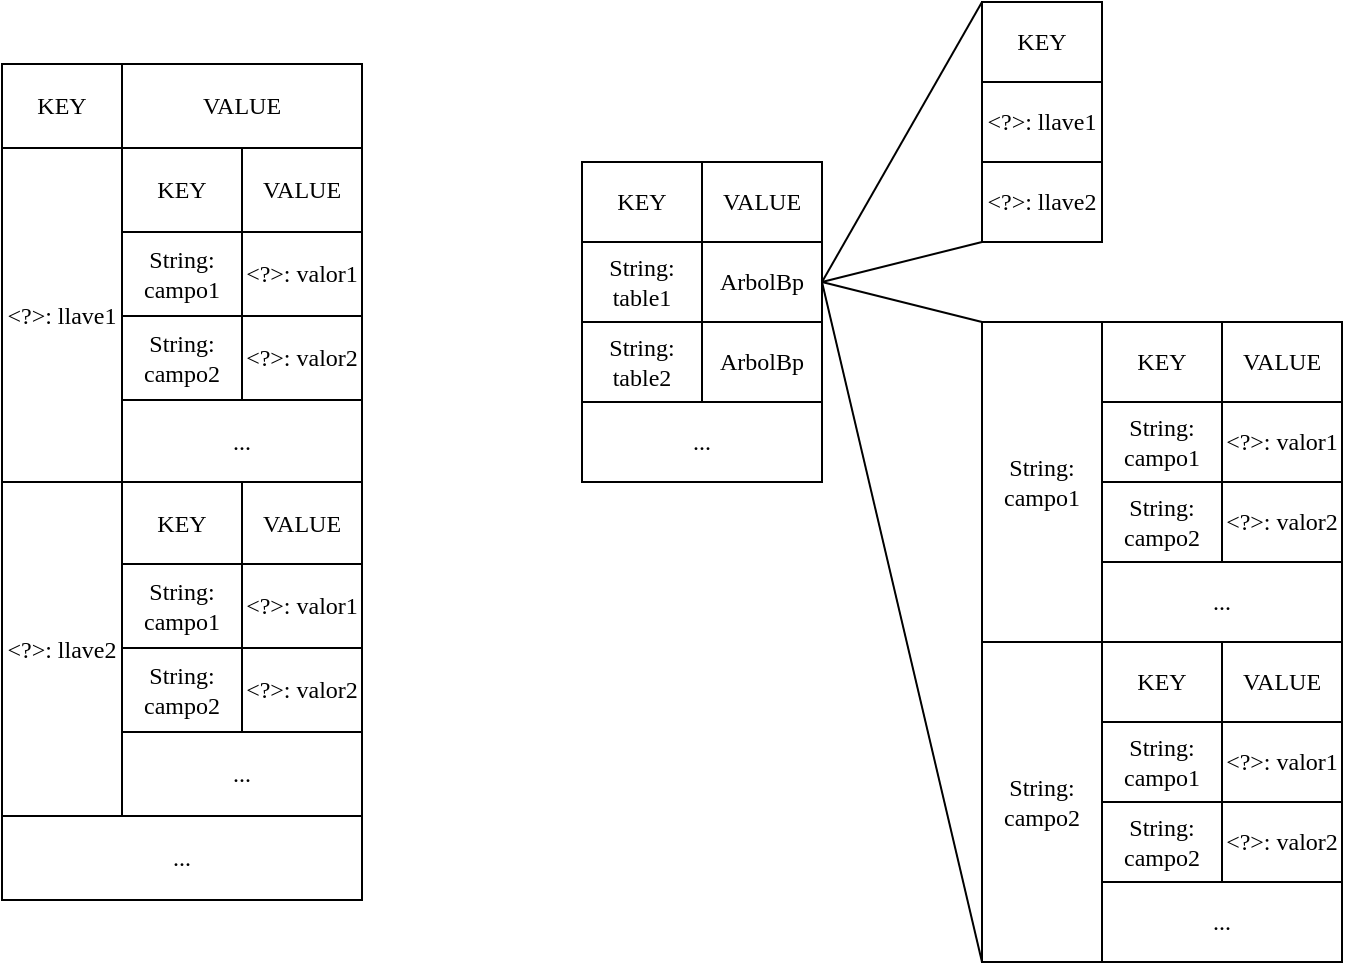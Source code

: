 <mxfile version="27.0.9">
  <diagram name="Page-1" id="UaJcK28udWeBOdXrKgVa">
    <mxGraphModel dx="786" dy="526" grid="1" gridSize="10" guides="1" tooltips="1" connect="1" arrows="1" fold="1" page="1" pageScale="1" pageWidth="1169" pageHeight="827" math="0" shadow="0">
      <root>
        <mxCell id="0" />
        <mxCell id="1" parent="0" />
        <mxCell id="zNYn_2MFzlAma4jKyTyU-6" value="" style="shape=table;startSize=0;container=1;collapsible=0;childLayout=tableLayout;fontSize=12;fontFamily=DM Mono;" parent="1" vertex="1">
          <mxGeometry x="410" y="120" width="120" height="160" as="geometry" />
        </mxCell>
        <mxCell id="zNYn_2MFzlAma4jKyTyU-7" value="" style="shape=tableRow;horizontal=0;startSize=0;swimlaneHead=0;swimlaneBody=0;strokeColor=inherit;top=0;left=0;bottom=0;right=0;collapsible=0;dropTarget=0;fillColor=none;points=[[0,0.5],[1,0.5]];portConstraint=eastwest;fontSize=12;fontFamily=DM Mono;" parent="zNYn_2MFzlAma4jKyTyU-6" vertex="1">
          <mxGeometry width="120" height="40" as="geometry" />
        </mxCell>
        <mxCell id="zNYn_2MFzlAma4jKyTyU-8" value="KEY" style="shape=partialRectangle;html=1;whiteSpace=wrap;connectable=0;strokeColor=inherit;overflow=hidden;fillColor=none;top=0;left=0;bottom=0;right=0;pointerEvents=1;fontSize=12;fontFamily=DM Mono;" parent="zNYn_2MFzlAma4jKyTyU-7" vertex="1">
          <mxGeometry width="60" height="40" as="geometry">
            <mxRectangle width="60" height="40" as="alternateBounds" />
          </mxGeometry>
        </mxCell>
        <mxCell id="zNYn_2MFzlAma4jKyTyU-9" value="VALUE" style="shape=partialRectangle;html=1;whiteSpace=wrap;connectable=0;strokeColor=inherit;overflow=hidden;fillColor=none;top=0;left=0;bottom=0;right=0;pointerEvents=1;fontSize=12;fontFamily=DM Mono;" parent="zNYn_2MFzlAma4jKyTyU-7" vertex="1">
          <mxGeometry x="60" width="60" height="40" as="geometry">
            <mxRectangle width="60" height="40" as="alternateBounds" />
          </mxGeometry>
        </mxCell>
        <mxCell id="zNYn_2MFzlAma4jKyTyU-11" value="" style="shape=tableRow;horizontal=0;startSize=0;swimlaneHead=0;swimlaneBody=0;strokeColor=inherit;top=0;left=0;bottom=0;right=0;collapsible=0;dropTarget=0;fillColor=none;points=[[0,0.5],[1,0.5]];portConstraint=eastwest;fontSize=12;fontFamily=DM Mono;" parent="zNYn_2MFzlAma4jKyTyU-6" vertex="1">
          <mxGeometry y="40" width="120" height="40" as="geometry" />
        </mxCell>
        <mxCell id="zNYn_2MFzlAma4jKyTyU-12" value="String: table1" style="shape=partialRectangle;html=1;whiteSpace=wrap;connectable=0;strokeColor=inherit;overflow=hidden;fillColor=none;top=0;left=0;bottom=0;right=0;pointerEvents=1;fontSize=12;fontFamily=DM Mono;" parent="zNYn_2MFzlAma4jKyTyU-11" vertex="1">
          <mxGeometry width="60" height="40" as="geometry">
            <mxRectangle width="60" height="40" as="alternateBounds" />
          </mxGeometry>
        </mxCell>
        <mxCell id="zNYn_2MFzlAma4jKyTyU-13" value="ArbolBp" style="shape=partialRectangle;html=1;whiteSpace=wrap;connectable=0;strokeColor=inherit;overflow=hidden;fillColor=none;top=0;left=0;bottom=0;right=0;pointerEvents=1;fontSize=12;fontFamily=DM Mono;" parent="zNYn_2MFzlAma4jKyTyU-11" vertex="1">
          <mxGeometry x="60" width="60" height="40" as="geometry">
            <mxRectangle width="60" height="40" as="alternateBounds" />
          </mxGeometry>
        </mxCell>
        <mxCell id="zNYn_2MFzlAma4jKyTyU-15" value="" style="shape=tableRow;horizontal=0;startSize=0;swimlaneHead=0;swimlaneBody=0;strokeColor=inherit;top=0;left=0;bottom=0;right=0;collapsible=0;dropTarget=0;fillColor=none;points=[[0,0.5],[1,0.5]];portConstraint=eastwest;fontSize=12;fontFamily=DM Mono;" parent="zNYn_2MFzlAma4jKyTyU-6" vertex="1">
          <mxGeometry y="80" width="120" height="40" as="geometry" />
        </mxCell>
        <mxCell id="zNYn_2MFzlAma4jKyTyU-16" value="String: table2" style="shape=partialRectangle;html=1;whiteSpace=wrap;connectable=0;strokeColor=inherit;overflow=hidden;fillColor=none;top=0;left=0;bottom=0;right=0;pointerEvents=1;fontSize=12;fontFamily=DM Mono;" parent="zNYn_2MFzlAma4jKyTyU-15" vertex="1">
          <mxGeometry width="60" height="40" as="geometry">
            <mxRectangle width="60" height="40" as="alternateBounds" />
          </mxGeometry>
        </mxCell>
        <mxCell id="zNYn_2MFzlAma4jKyTyU-17" value="ArbolBp" style="shape=partialRectangle;html=1;whiteSpace=wrap;connectable=0;strokeColor=inherit;overflow=hidden;fillColor=none;top=0;left=0;bottom=0;right=0;pointerEvents=1;fontSize=12;fontFamily=DM Mono;" parent="zNYn_2MFzlAma4jKyTyU-15" vertex="1">
          <mxGeometry x="60" width="60" height="40" as="geometry">
            <mxRectangle width="60" height="40" as="alternateBounds" />
          </mxGeometry>
        </mxCell>
        <mxCell id="zNYn_2MFzlAma4jKyTyU-52" style="shape=tableRow;horizontal=0;startSize=0;swimlaneHead=0;swimlaneBody=0;strokeColor=inherit;top=0;left=0;bottom=0;right=0;collapsible=0;dropTarget=0;fillColor=none;points=[[0,0.5],[1,0.5]];portConstraint=eastwest;fontSize=12;fontFamily=DM Mono;" parent="zNYn_2MFzlAma4jKyTyU-6" vertex="1">
          <mxGeometry y="120" width="120" height="40" as="geometry" />
        </mxCell>
        <mxCell id="zNYn_2MFzlAma4jKyTyU-53" value="..." style="shape=partialRectangle;html=1;whiteSpace=wrap;connectable=0;strokeColor=inherit;overflow=hidden;fillColor=none;top=0;left=0;bottom=0;right=0;pointerEvents=1;fontSize=12;fontFamily=DM Mono;rowspan=1;colspan=2;" parent="zNYn_2MFzlAma4jKyTyU-52" vertex="1">
          <mxGeometry width="120" height="40" as="geometry">
            <mxRectangle width="60" height="40" as="alternateBounds" />
          </mxGeometry>
        </mxCell>
        <mxCell id="zNYn_2MFzlAma4jKyTyU-54" value="..." style="shape=partialRectangle;html=1;whiteSpace=wrap;connectable=0;strokeColor=inherit;overflow=hidden;fillColor=none;top=0;left=0;bottom=0;right=0;pointerEvents=1;fontSize=12;fontFamily=DM Mono;" parent="zNYn_2MFzlAma4jKyTyU-52" vertex="1" visible="0">
          <mxGeometry x="60" width="60" height="40" as="geometry">
            <mxRectangle width="60" height="40" as="alternateBounds" />
          </mxGeometry>
        </mxCell>
        <mxCell id="sTmvytfwbgOBLTd5Th8V-1" value="" style="endArrow=none;html=1;rounded=0;entryX=0;entryY=0;entryDx=0;entryDy=0;exitX=1;exitY=0.5;exitDx=0;exitDy=0;fontFamily=DM Mono;fontSize=12;entryPerimeter=0;" parent="1" source="zNYn_2MFzlAma4jKyTyU-11" target="sTmvytfwbgOBLTd5Th8V-95" edge="1">
          <mxGeometry width="50" height="50" relative="1" as="geometry">
            <mxPoint x="490" y="260" as="sourcePoint" />
            <mxPoint x="625" y="10" as="targetPoint" />
          </mxGeometry>
        </mxCell>
        <mxCell id="sTmvytfwbgOBLTd5Th8V-2" value="" style="endArrow=none;html=1;rounded=0;entryX=0;entryY=1;entryDx=0;entryDy=0;exitX=1;exitY=0.5;exitDx=0;exitDy=0;fontFamily=DM Mono;fontSize=12;entryPerimeter=0;" parent="1" source="zNYn_2MFzlAma4jKyTyU-11" target="sTmvytfwbgOBLTd5Th8V-103" edge="1">
          <mxGeometry width="50" height="50" relative="1" as="geometry">
            <mxPoint x="480" y="220" as="sourcePoint" />
            <mxPoint x="625" y="428" as="targetPoint" />
          </mxGeometry>
        </mxCell>
        <mxCell id="sTmvytfwbgOBLTd5Th8V-3" value="" style="shape=table;startSize=0;container=1;collapsible=0;childLayout=tableLayout;fontSize=12;fontFamily=DM Mono;" parent="1" vertex="1">
          <mxGeometry x="610" y="200" width="180" height="160" as="geometry" />
        </mxCell>
        <mxCell id="sTmvytfwbgOBLTd5Th8V-4" value="" style="shape=tableRow;horizontal=0;startSize=0;swimlaneHead=0;swimlaneBody=0;strokeColor=inherit;top=0;left=0;bottom=0;right=0;collapsible=0;dropTarget=0;fillColor=none;points=[[0,0.5],[1,0.5]];portConstraint=eastwest;fontSize=12;fontFamily=DM Mono;" parent="sTmvytfwbgOBLTd5Th8V-3" vertex="1">
          <mxGeometry width="180" height="40" as="geometry" />
        </mxCell>
        <mxCell id="sTmvytfwbgOBLTd5Th8V-32" value="String: campo1" style="shape=partialRectangle;html=1;whiteSpace=wrap;connectable=0;strokeColor=inherit;overflow=hidden;fillColor=none;top=0;left=0;bottom=0;right=0;pointerEvents=1;fontSize=12;fontFamily=DM Mono;rowspan=4;colspan=1;" parent="sTmvytfwbgOBLTd5Th8V-4" vertex="1">
          <mxGeometry width="60" height="160" as="geometry">
            <mxRectangle width="60" height="40" as="alternateBounds" />
          </mxGeometry>
        </mxCell>
        <mxCell id="sTmvytfwbgOBLTd5Th8V-5" value="KEY" style="shape=partialRectangle;html=1;whiteSpace=wrap;connectable=0;strokeColor=inherit;overflow=hidden;fillColor=none;top=0;left=0;bottom=0;right=0;pointerEvents=1;fontSize=12;fontFamily=DM Mono;" parent="sTmvytfwbgOBLTd5Th8V-4" vertex="1">
          <mxGeometry x="60" width="60" height="40" as="geometry">
            <mxRectangle width="60" height="40" as="alternateBounds" />
          </mxGeometry>
        </mxCell>
        <mxCell id="sTmvytfwbgOBLTd5Th8V-6" value="VALUE" style="shape=partialRectangle;html=1;whiteSpace=wrap;connectable=0;strokeColor=inherit;overflow=hidden;fillColor=none;top=0;left=0;bottom=0;right=0;pointerEvents=1;fontSize=12;fontFamily=DM Mono;" parent="sTmvytfwbgOBLTd5Th8V-4" vertex="1">
          <mxGeometry x="120" width="60" height="40" as="geometry">
            <mxRectangle width="60" height="40" as="alternateBounds" />
          </mxGeometry>
        </mxCell>
        <mxCell id="sTmvytfwbgOBLTd5Th8V-7" value="" style="shape=tableRow;horizontal=0;startSize=0;swimlaneHead=0;swimlaneBody=0;strokeColor=inherit;top=0;left=0;bottom=0;right=0;collapsible=0;dropTarget=0;fillColor=none;points=[[0,0.5],[1,0.5]];portConstraint=eastwest;fontSize=12;fontFamily=DM Mono;" parent="sTmvytfwbgOBLTd5Th8V-3" vertex="1">
          <mxGeometry y="40" width="180" height="40" as="geometry" />
        </mxCell>
        <mxCell id="sTmvytfwbgOBLTd5Th8V-33" style="shape=partialRectangle;html=1;whiteSpace=wrap;connectable=0;strokeColor=inherit;overflow=hidden;fillColor=none;top=0;left=0;bottom=0;right=0;pointerEvents=1;fontSize=12;fontFamily=DM Mono;" parent="sTmvytfwbgOBLTd5Th8V-7" vertex="1" visible="0">
          <mxGeometry width="60" height="40" as="geometry">
            <mxRectangle width="60" height="40" as="alternateBounds" />
          </mxGeometry>
        </mxCell>
        <mxCell id="sTmvytfwbgOBLTd5Th8V-8" value="String: campo1" style="shape=partialRectangle;html=1;whiteSpace=wrap;connectable=0;strokeColor=inherit;overflow=hidden;fillColor=none;top=0;left=0;bottom=0;right=0;pointerEvents=1;fontSize=12;fontFamily=DM Mono;" parent="sTmvytfwbgOBLTd5Th8V-7" vertex="1">
          <mxGeometry x="60" width="60" height="40" as="geometry">
            <mxRectangle width="60" height="40" as="alternateBounds" />
          </mxGeometry>
        </mxCell>
        <mxCell id="sTmvytfwbgOBLTd5Th8V-9" value="&amp;lt;?&amp;gt;: valor1" style="shape=partialRectangle;html=1;whiteSpace=wrap;connectable=0;strokeColor=inherit;overflow=hidden;fillColor=none;top=0;left=0;bottom=0;right=0;pointerEvents=1;fontSize=12;fontFamily=DM Mono;" parent="sTmvytfwbgOBLTd5Th8V-7" vertex="1">
          <mxGeometry x="120" width="60" height="40" as="geometry">
            <mxRectangle width="60" height="40" as="alternateBounds" />
          </mxGeometry>
        </mxCell>
        <mxCell id="sTmvytfwbgOBLTd5Th8V-10" value="" style="shape=tableRow;horizontal=0;startSize=0;swimlaneHead=0;swimlaneBody=0;strokeColor=inherit;top=0;left=0;bottom=0;right=0;collapsible=0;dropTarget=0;fillColor=none;points=[[0,0.5],[1,0.5]];portConstraint=eastwest;fontSize=12;fontFamily=DM Mono;" parent="sTmvytfwbgOBLTd5Th8V-3" vertex="1">
          <mxGeometry y="80" width="180" height="40" as="geometry" />
        </mxCell>
        <mxCell id="sTmvytfwbgOBLTd5Th8V-34" style="shape=partialRectangle;html=1;whiteSpace=wrap;connectable=0;strokeColor=inherit;overflow=hidden;fillColor=none;top=0;left=0;bottom=0;right=0;pointerEvents=1;fontSize=12;fontFamily=DM Mono;" parent="sTmvytfwbgOBLTd5Th8V-10" vertex="1" visible="0">
          <mxGeometry width="60" height="40" as="geometry">
            <mxRectangle width="60" height="40" as="alternateBounds" />
          </mxGeometry>
        </mxCell>
        <mxCell id="sTmvytfwbgOBLTd5Th8V-11" value="String: campo2" style="shape=partialRectangle;html=1;whiteSpace=wrap;connectable=0;strokeColor=inherit;overflow=hidden;fillColor=none;top=0;left=0;bottom=0;right=0;pointerEvents=1;fontSize=12;fontFamily=DM Mono;" parent="sTmvytfwbgOBLTd5Th8V-10" vertex="1">
          <mxGeometry x="60" width="60" height="40" as="geometry">
            <mxRectangle width="60" height="40" as="alternateBounds" />
          </mxGeometry>
        </mxCell>
        <mxCell id="sTmvytfwbgOBLTd5Th8V-12" value="&amp;lt;?&amp;gt;: valor2" style="shape=partialRectangle;html=1;whiteSpace=wrap;connectable=0;strokeColor=inherit;overflow=hidden;fillColor=none;top=0;left=0;bottom=0;right=0;pointerEvents=1;fontSize=12;fontFamily=DM Mono;" parent="sTmvytfwbgOBLTd5Th8V-10" vertex="1">
          <mxGeometry x="120" width="60" height="40" as="geometry">
            <mxRectangle width="60" height="40" as="alternateBounds" />
          </mxGeometry>
        </mxCell>
        <mxCell id="sTmvytfwbgOBLTd5Th8V-13" style="shape=tableRow;horizontal=0;startSize=0;swimlaneHead=0;swimlaneBody=0;strokeColor=inherit;top=0;left=0;bottom=0;right=0;collapsible=0;dropTarget=0;fillColor=none;points=[[0,0.5],[1,0.5]];portConstraint=eastwest;fontSize=12;fontFamily=DM Mono;" parent="sTmvytfwbgOBLTd5Th8V-3" vertex="1">
          <mxGeometry y="120" width="180" height="40" as="geometry" />
        </mxCell>
        <mxCell id="sTmvytfwbgOBLTd5Th8V-35" style="shape=partialRectangle;html=1;whiteSpace=wrap;connectable=0;strokeColor=inherit;overflow=hidden;fillColor=none;top=0;left=0;bottom=0;right=0;pointerEvents=1;fontSize=12;fontFamily=DM Mono;" parent="sTmvytfwbgOBLTd5Th8V-13" vertex="1" visible="0">
          <mxGeometry width="60" height="40" as="geometry">
            <mxRectangle width="60" height="40" as="alternateBounds" />
          </mxGeometry>
        </mxCell>
        <mxCell id="sTmvytfwbgOBLTd5Th8V-14" value="..." style="shape=partialRectangle;html=1;whiteSpace=wrap;connectable=0;strokeColor=inherit;overflow=hidden;fillColor=none;top=0;left=0;bottom=0;right=0;pointerEvents=1;fontSize=12;fontFamily=DM Mono;rowspan=1;colspan=2;" parent="sTmvytfwbgOBLTd5Th8V-13" vertex="1">
          <mxGeometry x="60" width="120" height="40" as="geometry">
            <mxRectangle width="60" height="40" as="alternateBounds" />
          </mxGeometry>
        </mxCell>
        <mxCell id="sTmvytfwbgOBLTd5Th8V-15" value="..." style="shape=partialRectangle;html=1;whiteSpace=wrap;connectable=0;strokeColor=inherit;overflow=hidden;fillColor=none;top=0;left=0;bottom=0;right=0;pointerEvents=1;fontSize=12;fontFamily=DM Mono;" parent="sTmvytfwbgOBLTd5Th8V-13" vertex="1" visible="0">
          <mxGeometry x="120" width="60" height="40" as="geometry">
            <mxRectangle width="60" height="40" as="alternateBounds" />
          </mxGeometry>
        </mxCell>
        <mxCell id="sTmvytfwbgOBLTd5Th8V-36" value="" style="shape=table;startSize=0;container=1;collapsible=0;childLayout=tableLayout;fontSize=12;fontFamily=DM Mono;" parent="1" vertex="1">
          <mxGeometry x="610" y="360" width="180" height="160" as="geometry" />
        </mxCell>
        <mxCell id="sTmvytfwbgOBLTd5Th8V-37" value="" style="shape=tableRow;horizontal=0;startSize=0;swimlaneHead=0;swimlaneBody=0;strokeColor=inherit;top=0;left=0;bottom=0;right=0;collapsible=0;dropTarget=0;fillColor=none;points=[[0,0.5],[1,0.5]];portConstraint=eastwest;fontSize=12;fontFamily=DM Mono;" parent="sTmvytfwbgOBLTd5Th8V-36" vertex="1">
          <mxGeometry width="180" height="40" as="geometry" />
        </mxCell>
        <mxCell id="sTmvytfwbgOBLTd5Th8V-38" value="String: campo2" style="shape=partialRectangle;html=1;whiteSpace=wrap;connectable=0;strokeColor=inherit;overflow=hidden;fillColor=none;top=0;left=0;bottom=0;right=0;pointerEvents=1;fontSize=12;fontFamily=DM Mono;rowspan=4;colspan=1;" parent="sTmvytfwbgOBLTd5Th8V-37" vertex="1">
          <mxGeometry width="60" height="160" as="geometry">
            <mxRectangle width="60" height="40" as="alternateBounds" />
          </mxGeometry>
        </mxCell>
        <mxCell id="sTmvytfwbgOBLTd5Th8V-39" value="KEY" style="shape=partialRectangle;html=1;whiteSpace=wrap;connectable=0;strokeColor=inherit;overflow=hidden;fillColor=none;top=0;left=0;bottom=0;right=0;pointerEvents=1;fontSize=12;fontFamily=DM Mono;" parent="sTmvytfwbgOBLTd5Th8V-37" vertex="1">
          <mxGeometry x="60" width="60" height="40" as="geometry">
            <mxRectangle width="60" height="40" as="alternateBounds" />
          </mxGeometry>
        </mxCell>
        <mxCell id="sTmvytfwbgOBLTd5Th8V-40" value="VALUE" style="shape=partialRectangle;html=1;whiteSpace=wrap;connectable=0;strokeColor=inherit;overflow=hidden;fillColor=none;top=0;left=0;bottom=0;right=0;pointerEvents=1;fontSize=12;fontFamily=DM Mono;" parent="sTmvytfwbgOBLTd5Th8V-37" vertex="1">
          <mxGeometry x="120" width="60" height="40" as="geometry">
            <mxRectangle width="60" height="40" as="alternateBounds" />
          </mxGeometry>
        </mxCell>
        <mxCell id="sTmvytfwbgOBLTd5Th8V-41" value="" style="shape=tableRow;horizontal=0;startSize=0;swimlaneHead=0;swimlaneBody=0;strokeColor=inherit;top=0;left=0;bottom=0;right=0;collapsible=0;dropTarget=0;fillColor=none;points=[[0,0.5],[1,0.5]];portConstraint=eastwest;fontSize=12;fontFamily=DM Mono;" parent="sTmvytfwbgOBLTd5Th8V-36" vertex="1">
          <mxGeometry y="40" width="180" height="40" as="geometry" />
        </mxCell>
        <mxCell id="sTmvytfwbgOBLTd5Th8V-42" style="shape=partialRectangle;html=1;whiteSpace=wrap;connectable=0;strokeColor=inherit;overflow=hidden;fillColor=none;top=0;left=0;bottom=0;right=0;pointerEvents=1;fontSize=12;fontFamily=DM Mono;" parent="sTmvytfwbgOBLTd5Th8V-41" vertex="1" visible="0">
          <mxGeometry width="60" height="40" as="geometry">
            <mxRectangle width="60" height="40" as="alternateBounds" />
          </mxGeometry>
        </mxCell>
        <mxCell id="sTmvytfwbgOBLTd5Th8V-43" value="String: campo1" style="shape=partialRectangle;html=1;whiteSpace=wrap;connectable=0;strokeColor=inherit;overflow=hidden;fillColor=none;top=0;left=0;bottom=0;right=0;pointerEvents=1;fontSize=12;fontFamily=DM Mono;" parent="sTmvytfwbgOBLTd5Th8V-41" vertex="1">
          <mxGeometry x="60" width="60" height="40" as="geometry">
            <mxRectangle width="60" height="40" as="alternateBounds" />
          </mxGeometry>
        </mxCell>
        <mxCell id="sTmvytfwbgOBLTd5Th8V-44" value="&amp;lt;?&amp;gt;: valor1" style="shape=partialRectangle;html=1;whiteSpace=wrap;connectable=0;strokeColor=inherit;overflow=hidden;fillColor=none;top=0;left=0;bottom=0;right=0;pointerEvents=1;fontSize=12;fontFamily=DM Mono;" parent="sTmvytfwbgOBLTd5Th8V-41" vertex="1">
          <mxGeometry x="120" width="60" height="40" as="geometry">
            <mxRectangle width="60" height="40" as="alternateBounds" />
          </mxGeometry>
        </mxCell>
        <mxCell id="sTmvytfwbgOBLTd5Th8V-45" value="" style="shape=tableRow;horizontal=0;startSize=0;swimlaneHead=0;swimlaneBody=0;strokeColor=inherit;top=0;left=0;bottom=0;right=0;collapsible=0;dropTarget=0;fillColor=none;points=[[0,0.5],[1,0.5]];portConstraint=eastwest;fontSize=12;fontFamily=DM Mono;" parent="sTmvytfwbgOBLTd5Th8V-36" vertex="1">
          <mxGeometry y="80" width="180" height="40" as="geometry" />
        </mxCell>
        <mxCell id="sTmvytfwbgOBLTd5Th8V-46" style="shape=partialRectangle;html=1;whiteSpace=wrap;connectable=0;strokeColor=inherit;overflow=hidden;fillColor=none;top=0;left=0;bottom=0;right=0;pointerEvents=1;fontSize=12;fontFamily=DM Mono;" parent="sTmvytfwbgOBLTd5Th8V-45" vertex="1" visible="0">
          <mxGeometry width="60" height="40" as="geometry">
            <mxRectangle width="60" height="40" as="alternateBounds" />
          </mxGeometry>
        </mxCell>
        <mxCell id="sTmvytfwbgOBLTd5Th8V-47" value="String: campo2" style="shape=partialRectangle;html=1;whiteSpace=wrap;connectable=0;strokeColor=inherit;overflow=hidden;fillColor=none;top=0;left=0;bottom=0;right=0;pointerEvents=1;fontSize=12;fontFamily=DM Mono;" parent="sTmvytfwbgOBLTd5Th8V-45" vertex="1">
          <mxGeometry x="60" width="60" height="40" as="geometry">
            <mxRectangle width="60" height="40" as="alternateBounds" />
          </mxGeometry>
        </mxCell>
        <mxCell id="sTmvytfwbgOBLTd5Th8V-48" value="&amp;lt;?&amp;gt;: valor2" style="shape=partialRectangle;html=1;whiteSpace=wrap;connectable=0;strokeColor=inherit;overflow=hidden;fillColor=none;top=0;left=0;bottom=0;right=0;pointerEvents=1;fontSize=12;fontFamily=DM Mono;" parent="sTmvytfwbgOBLTd5Th8V-45" vertex="1">
          <mxGeometry x="120" width="60" height="40" as="geometry">
            <mxRectangle width="60" height="40" as="alternateBounds" />
          </mxGeometry>
        </mxCell>
        <mxCell id="sTmvytfwbgOBLTd5Th8V-49" style="shape=tableRow;horizontal=0;startSize=0;swimlaneHead=0;swimlaneBody=0;strokeColor=inherit;top=0;left=0;bottom=0;right=0;collapsible=0;dropTarget=0;fillColor=none;points=[[0,0.5],[1,0.5]];portConstraint=eastwest;fontSize=12;fontFamily=DM Mono;" parent="sTmvytfwbgOBLTd5Th8V-36" vertex="1">
          <mxGeometry y="120" width="180" height="40" as="geometry" />
        </mxCell>
        <mxCell id="sTmvytfwbgOBLTd5Th8V-50" style="shape=partialRectangle;html=1;whiteSpace=wrap;connectable=0;strokeColor=inherit;overflow=hidden;fillColor=none;top=0;left=0;bottom=0;right=0;pointerEvents=1;fontSize=12;fontFamily=DM Mono;" parent="sTmvytfwbgOBLTd5Th8V-49" vertex="1" visible="0">
          <mxGeometry width="60" height="40" as="geometry">
            <mxRectangle width="60" height="40" as="alternateBounds" />
          </mxGeometry>
        </mxCell>
        <mxCell id="sTmvytfwbgOBLTd5Th8V-51" value="..." style="shape=partialRectangle;html=1;whiteSpace=wrap;connectable=0;strokeColor=inherit;overflow=hidden;fillColor=none;top=0;left=0;bottom=0;right=0;pointerEvents=1;fontSize=12;fontFamily=DM Mono;rowspan=1;colspan=2;" parent="sTmvytfwbgOBLTd5Th8V-49" vertex="1">
          <mxGeometry x="60" width="120" height="40" as="geometry">
            <mxRectangle width="60" height="40" as="alternateBounds" />
          </mxGeometry>
        </mxCell>
        <mxCell id="sTmvytfwbgOBLTd5Th8V-52" value="..." style="shape=partialRectangle;html=1;whiteSpace=wrap;connectable=0;strokeColor=inherit;overflow=hidden;fillColor=none;top=0;left=0;bottom=0;right=0;pointerEvents=1;fontSize=12;fontFamily=DM Mono;" parent="sTmvytfwbgOBLTd5Th8V-49" vertex="1" visible="0">
          <mxGeometry x="120" width="60" height="40" as="geometry">
            <mxRectangle width="60" height="40" as="alternateBounds" />
          </mxGeometry>
        </mxCell>
        <mxCell id="sTmvytfwbgOBLTd5Th8V-53" value="" style="childLayout=tableLayout;recursiveResize=0;shadow=0;fillColor=none;fontFamily=DM Mono;fontSize=12;" parent="1" vertex="1">
          <mxGeometry x="120" y="71" width="180" height="418" as="geometry" />
        </mxCell>
        <mxCell id="sTmvytfwbgOBLTd5Th8V-54" style="shape=tableRow;horizontal=0;startSize=0;swimlaneHead=0;swimlaneBody=0;top=0;left=0;bottom=0;right=0;dropTarget=0;collapsible=0;recursiveResize=0;expand=0;fontStyle=0;fillColor=none;strokeColor=inherit;fontFamily=DM Mono;fontSize=12;" parent="sTmvytfwbgOBLTd5Th8V-53" vertex="1">
          <mxGeometry width="180" height="42" as="geometry" />
        </mxCell>
        <mxCell id="sTmvytfwbgOBLTd5Th8V-55" value="KEY" style="connectable=0;recursiveResize=0;strokeColor=inherit;fillColor=none;align=center;whiteSpace=wrap;html=1;fontFamily=DM Mono;fontSize=12;" parent="sTmvytfwbgOBLTd5Th8V-54" vertex="1">
          <mxGeometry width="60" height="42" as="geometry">
            <mxRectangle width="60" height="42" as="alternateBounds" />
          </mxGeometry>
        </mxCell>
        <mxCell id="sTmvytfwbgOBLTd5Th8V-56" value="VALUE" style="connectable=0;recursiveResize=0;strokeColor=inherit;fillColor=none;align=center;whiteSpace=wrap;html=1;rowspan=1;colspan=2;fontFamily=DM Mono;fontSize=12;" parent="sTmvytfwbgOBLTd5Th8V-54" vertex="1">
          <mxGeometry x="60" width="120" height="42" as="geometry">
            <mxRectangle width="60" height="42" as="alternateBounds" />
          </mxGeometry>
        </mxCell>
        <mxCell id="sTmvytfwbgOBLTd5Th8V-57" style="connectable=0;recursiveResize=0;strokeColor=inherit;fillColor=none;align=center;whiteSpace=wrap;html=1;" parent="sTmvytfwbgOBLTd5Th8V-54" vertex="1" visible="0">
          <mxGeometry x="120" width="60" height="42" as="geometry">
            <mxRectangle width="60" height="42" as="alternateBounds" />
          </mxGeometry>
        </mxCell>
        <mxCell id="sTmvytfwbgOBLTd5Th8V-58" style="shape=tableRow;horizontal=0;startSize=0;swimlaneHead=0;swimlaneBody=0;top=0;left=0;bottom=0;right=0;dropTarget=0;collapsible=0;recursiveResize=0;expand=0;fontStyle=0;fillColor=none;strokeColor=inherit;fontFamily=DM Mono;fontSize=12;" parent="sTmvytfwbgOBLTd5Th8V-53" vertex="1">
          <mxGeometry y="42" width="180" height="42" as="geometry" />
        </mxCell>
        <mxCell id="sTmvytfwbgOBLTd5Th8V-59" value="&amp;lt;?&amp;gt;: llave1" style="connectable=0;recursiveResize=0;strokeColor=inherit;fillColor=none;align=center;whiteSpace=wrap;html=1;fontFamily=DM Mono;fontSize=12;rowspan=4;colspan=1;" parent="sTmvytfwbgOBLTd5Th8V-58" vertex="1">
          <mxGeometry width="60" height="167" as="geometry">
            <mxRectangle width="60" height="42" as="alternateBounds" />
          </mxGeometry>
        </mxCell>
        <mxCell id="sTmvytfwbgOBLTd5Th8V-60" value="KEY" style="connectable=0;recursiveResize=0;strokeColor=inherit;fillColor=none;align=center;whiteSpace=wrap;html=1;fontFamily=DM Mono;fontSize=12;" parent="sTmvytfwbgOBLTd5Th8V-58" vertex="1">
          <mxGeometry x="60" width="60" height="42" as="geometry">
            <mxRectangle width="60" height="42" as="alternateBounds" />
          </mxGeometry>
        </mxCell>
        <mxCell id="sTmvytfwbgOBLTd5Th8V-61" value="VALUE" style="connectable=0;recursiveResize=0;strokeColor=inherit;fillColor=none;align=center;whiteSpace=wrap;html=1;fontFamily=DM Mono;fontSize=12;" parent="sTmvytfwbgOBLTd5Th8V-58" vertex="1">
          <mxGeometry x="120" width="60" height="42" as="geometry">
            <mxRectangle width="60" height="42" as="alternateBounds" />
          </mxGeometry>
        </mxCell>
        <mxCell id="sTmvytfwbgOBLTd5Th8V-62" value="" style="shape=tableRow;horizontal=0;startSize=0;swimlaneHead=0;swimlaneBody=0;top=0;left=0;bottom=0;right=0;dropTarget=0;collapsible=0;recursiveResize=0;expand=0;fontStyle=0;fillColor=none;strokeColor=inherit;fontFamily=DM Mono;fontSize=12;" parent="sTmvytfwbgOBLTd5Th8V-53" vertex="1">
          <mxGeometry y="84" width="180" height="42" as="geometry" />
        </mxCell>
        <mxCell id="sTmvytfwbgOBLTd5Th8V-63" value="&amp;lt;?&amp;gt;: llave1" style="connectable=0;recursiveResize=0;strokeColor=inherit;fillColor=none;align=center;whiteSpace=wrap;html=1;fontFamily=DM Mono;fontSize=12;" parent="sTmvytfwbgOBLTd5Th8V-62" vertex="1" visible="0">
          <mxGeometry width="60" height="42" as="geometry">
            <mxRectangle width="60" height="42" as="alternateBounds" />
          </mxGeometry>
        </mxCell>
        <mxCell id="sTmvytfwbgOBLTd5Th8V-64" value="String: campo1" style="connectable=0;recursiveResize=0;strokeColor=inherit;fillColor=none;align=center;whiteSpace=wrap;html=1;fontFamily=DM Mono;fontSize=12;" parent="sTmvytfwbgOBLTd5Th8V-62" vertex="1">
          <mxGeometry x="60" width="60" height="42" as="geometry">
            <mxRectangle width="60" height="42" as="alternateBounds" />
          </mxGeometry>
        </mxCell>
        <mxCell id="sTmvytfwbgOBLTd5Th8V-65" value="&amp;lt;?&amp;gt;: valor1" style="connectable=0;recursiveResize=0;strokeColor=inherit;fillColor=none;align=center;whiteSpace=wrap;html=1;fontFamily=DM Mono;fontSize=12;" parent="sTmvytfwbgOBLTd5Th8V-62" vertex="1">
          <mxGeometry x="120" width="60" height="42" as="geometry">
            <mxRectangle width="60" height="42" as="alternateBounds" />
          </mxGeometry>
        </mxCell>
        <mxCell id="sTmvytfwbgOBLTd5Th8V-66" style="shape=tableRow;horizontal=0;startSize=0;swimlaneHead=0;swimlaneBody=0;top=0;left=0;bottom=0;right=0;dropTarget=0;collapsible=0;recursiveResize=0;expand=0;fontStyle=0;fillColor=none;strokeColor=inherit;fontFamily=DM Mono;fontSize=12;" parent="sTmvytfwbgOBLTd5Th8V-53" vertex="1">
          <mxGeometry y="126" width="180" height="42" as="geometry" />
        </mxCell>
        <mxCell id="sTmvytfwbgOBLTd5Th8V-67" style="connectable=0;recursiveResize=0;strokeColor=inherit;fillColor=none;align=center;whiteSpace=wrap;html=1;" parent="sTmvytfwbgOBLTd5Th8V-66" vertex="1" visible="0">
          <mxGeometry width="60" height="42" as="geometry">
            <mxRectangle width="60" height="42" as="alternateBounds" />
          </mxGeometry>
        </mxCell>
        <mxCell id="sTmvytfwbgOBLTd5Th8V-68" value="String: campo2" style="connectable=0;recursiveResize=0;strokeColor=inherit;fillColor=none;align=center;whiteSpace=wrap;html=1;fontFamily=DM Mono;fontSize=12;" parent="sTmvytfwbgOBLTd5Th8V-66" vertex="1">
          <mxGeometry x="60" width="60" height="42" as="geometry">
            <mxRectangle width="60" height="42" as="alternateBounds" />
          </mxGeometry>
        </mxCell>
        <mxCell id="sTmvytfwbgOBLTd5Th8V-69" value="&amp;lt;?&amp;gt;: valor2" style="connectable=0;recursiveResize=0;strokeColor=inherit;fillColor=none;align=center;whiteSpace=wrap;html=1;fontFamily=DM Mono;fontSize=12;" parent="sTmvytfwbgOBLTd5Th8V-66" vertex="1">
          <mxGeometry x="120" width="60" height="42" as="geometry">
            <mxRectangle width="60" height="42" as="alternateBounds" />
          </mxGeometry>
        </mxCell>
        <mxCell id="sTmvytfwbgOBLTd5Th8V-70" style="shape=tableRow;horizontal=0;startSize=0;swimlaneHead=0;swimlaneBody=0;top=0;left=0;bottom=0;right=0;dropTarget=0;collapsible=0;recursiveResize=0;expand=0;fontStyle=0;fillColor=none;strokeColor=inherit;fontFamily=DM Mono;fontSize=12;" parent="sTmvytfwbgOBLTd5Th8V-53" vertex="1">
          <mxGeometry y="168" width="180" height="41" as="geometry" />
        </mxCell>
        <mxCell id="sTmvytfwbgOBLTd5Th8V-71" value="" style="connectable=0;recursiveResize=0;strokeColor=inherit;fillColor=none;align=center;whiteSpace=wrap;html=1;" parent="sTmvytfwbgOBLTd5Th8V-70" vertex="1" visible="0">
          <mxGeometry width="60" height="41" as="geometry">
            <mxRectangle width="60" height="41" as="alternateBounds" />
          </mxGeometry>
        </mxCell>
        <mxCell id="sTmvytfwbgOBLTd5Th8V-72" value="..." style="connectable=0;recursiveResize=0;strokeColor=inherit;fillColor=none;align=center;whiteSpace=wrap;html=1;fontFamily=DM Mono;fontSize=12;rowspan=1;colspan=2;" parent="sTmvytfwbgOBLTd5Th8V-70" vertex="1">
          <mxGeometry x="60" width="120" height="41" as="geometry">
            <mxRectangle width="60" height="41" as="alternateBounds" />
          </mxGeometry>
        </mxCell>
        <mxCell id="sTmvytfwbgOBLTd5Th8V-73" value="..." style="connectable=0;recursiveResize=0;strokeColor=inherit;fillColor=none;align=center;whiteSpace=wrap;html=1;fontFamily=DM Mono;fontSize=12;" parent="sTmvytfwbgOBLTd5Th8V-70" vertex="1" visible="0">
          <mxGeometry x="120" width="60" height="41" as="geometry">
            <mxRectangle width="60" height="41" as="alternateBounds" />
          </mxGeometry>
        </mxCell>
        <mxCell id="sTmvytfwbgOBLTd5Th8V-74" style="shape=tableRow;horizontal=0;startSize=0;swimlaneHead=0;swimlaneBody=0;top=0;left=0;bottom=0;right=0;dropTarget=0;collapsible=0;recursiveResize=0;expand=0;fontStyle=0;fillColor=none;strokeColor=inherit;fontFamily=DM Mono;fontSize=12;" parent="sTmvytfwbgOBLTd5Th8V-53" vertex="1">
          <mxGeometry y="209" width="180" height="41" as="geometry" />
        </mxCell>
        <mxCell id="sTmvytfwbgOBLTd5Th8V-75" value="&amp;lt;?&amp;gt;: llave2" style="connectable=0;recursiveResize=0;strokeColor=inherit;fillColor=none;align=center;whiteSpace=wrap;html=1;rowspan=4;colspan=1;fontFamily=DM Mono;fontSize=12;" parent="sTmvytfwbgOBLTd5Th8V-74" vertex="1">
          <mxGeometry width="60" height="167" as="geometry">
            <mxRectangle width="60" height="41" as="alternateBounds" />
          </mxGeometry>
        </mxCell>
        <mxCell id="sTmvytfwbgOBLTd5Th8V-76" value="KEY" style="connectable=0;recursiveResize=0;strokeColor=inherit;fillColor=none;align=center;whiteSpace=wrap;html=1;fontFamily=DM Mono;fontSize=12;" parent="sTmvytfwbgOBLTd5Th8V-74" vertex="1">
          <mxGeometry x="60" width="60" height="41" as="geometry">
            <mxRectangle width="60" height="41" as="alternateBounds" />
          </mxGeometry>
        </mxCell>
        <mxCell id="sTmvytfwbgOBLTd5Th8V-77" value="VALUE" style="connectable=0;recursiveResize=0;strokeColor=inherit;fillColor=none;align=center;whiteSpace=wrap;html=1;fontFamily=DM Mono;fontSize=12;" parent="sTmvytfwbgOBLTd5Th8V-74" vertex="1">
          <mxGeometry x="120" width="60" height="41" as="geometry">
            <mxRectangle width="60" height="41" as="alternateBounds" />
          </mxGeometry>
        </mxCell>
        <mxCell id="sTmvytfwbgOBLTd5Th8V-78" style="shape=tableRow;horizontal=0;startSize=0;swimlaneHead=0;swimlaneBody=0;top=0;left=0;bottom=0;right=0;dropTarget=0;collapsible=0;recursiveResize=0;expand=0;fontStyle=0;fillColor=none;strokeColor=inherit;fontFamily=DM Mono;fontSize=12;" parent="sTmvytfwbgOBLTd5Th8V-53" vertex="1">
          <mxGeometry y="250" width="180" height="42" as="geometry" />
        </mxCell>
        <mxCell id="sTmvytfwbgOBLTd5Th8V-79" value="&amp;lt;?&amp;gt;: llave2" style="connectable=0;recursiveResize=0;strokeColor=inherit;fillColor=none;align=center;whiteSpace=wrap;html=1;fontFamily=DM Mono;fontSize=12;" parent="sTmvytfwbgOBLTd5Th8V-78" vertex="1" visible="0">
          <mxGeometry width="60" height="42" as="geometry">
            <mxRectangle width="60" height="42" as="alternateBounds" />
          </mxGeometry>
        </mxCell>
        <mxCell id="sTmvytfwbgOBLTd5Th8V-80" value="String: campo1" style="connectable=0;recursiveResize=0;strokeColor=inherit;fillColor=none;align=center;whiteSpace=wrap;html=1;fontFamily=DM Mono;fontSize=12;" parent="sTmvytfwbgOBLTd5Th8V-78" vertex="1">
          <mxGeometry x="60" width="60" height="42" as="geometry">
            <mxRectangle width="60" height="42" as="alternateBounds" />
          </mxGeometry>
        </mxCell>
        <mxCell id="sTmvytfwbgOBLTd5Th8V-81" value="&amp;lt;?&amp;gt;: valor1" style="connectable=0;recursiveResize=0;strokeColor=inherit;fillColor=none;align=center;whiteSpace=wrap;html=1;fontFamily=DM Mono;fontSize=12;" parent="sTmvytfwbgOBLTd5Th8V-78" vertex="1">
          <mxGeometry x="120" width="60" height="42" as="geometry">
            <mxRectangle width="60" height="42" as="alternateBounds" />
          </mxGeometry>
        </mxCell>
        <mxCell id="sTmvytfwbgOBLTd5Th8V-82" style="shape=tableRow;horizontal=0;startSize=0;swimlaneHead=0;swimlaneBody=0;top=0;left=0;bottom=0;right=0;dropTarget=0;collapsible=0;recursiveResize=0;expand=0;fontStyle=0;fillColor=none;strokeColor=inherit;fontFamily=DM Mono;fontSize=12;" parent="sTmvytfwbgOBLTd5Th8V-53" vertex="1">
          <mxGeometry y="292" width="180" height="42" as="geometry" />
        </mxCell>
        <mxCell id="sTmvytfwbgOBLTd5Th8V-83" style="connectable=0;recursiveResize=0;strokeColor=inherit;fillColor=none;align=center;whiteSpace=wrap;html=1;" parent="sTmvytfwbgOBLTd5Th8V-82" vertex="1" visible="0">
          <mxGeometry width="60" height="42" as="geometry">
            <mxRectangle width="60" height="42" as="alternateBounds" />
          </mxGeometry>
        </mxCell>
        <mxCell id="sTmvytfwbgOBLTd5Th8V-84" value="String: campo2" style="connectable=0;recursiveResize=0;strokeColor=inherit;fillColor=none;align=center;whiteSpace=wrap;html=1;fontFamily=DM Mono;fontSize=12;" parent="sTmvytfwbgOBLTd5Th8V-82" vertex="1">
          <mxGeometry x="60" width="60" height="42" as="geometry">
            <mxRectangle width="60" height="42" as="alternateBounds" />
          </mxGeometry>
        </mxCell>
        <mxCell id="sTmvytfwbgOBLTd5Th8V-85" value="&amp;lt;?&amp;gt;: valor2" style="connectable=0;recursiveResize=0;strokeColor=inherit;fillColor=none;align=center;whiteSpace=wrap;html=1;fontFamily=DM Mono;fontSize=12;" parent="sTmvytfwbgOBLTd5Th8V-82" vertex="1">
          <mxGeometry x="120" width="60" height="42" as="geometry">
            <mxRectangle width="60" height="42" as="alternateBounds" />
          </mxGeometry>
        </mxCell>
        <mxCell id="sTmvytfwbgOBLTd5Th8V-86" style="shape=tableRow;horizontal=0;startSize=0;swimlaneHead=0;swimlaneBody=0;top=0;left=0;bottom=0;right=0;dropTarget=0;collapsible=0;recursiveResize=0;expand=0;fontStyle=0;fillColor=none;strokeColor=inherit;fontFamily=DM Mono;fontSize=12;" parent="sTmvytfwbgOBLTd5Th8V-53" vertex="1">
          <mxGeometry y="334" width="180" height="42" as="geometry" />
        </mxCell>
        <mxCell id="sTmvytfwbgOBLTd5Th8V-87" style="connectable=0;recursiveResize=0;strokeColor=inherit;fillColor=none;align=center;whiteSpace=wrap;html=1;" parent="sTmvytfwbgOBLTd5Th8V-86" vertex="1" visible="0">
          <mxGeometry width="60" height="42" as="geometry">
            <mxRectangle width="60" height="42" as="alternateBounds" />
          </mxGeometry>
        </mxCell>
        <mxCell id="sTmvytfwbgOBLTd5Th8V-88" value="..." style="connectable=0;recursiveResize=0;strokeColor=inherit;fillColor=none;align=center;whiteSpace=wrap;html=1;fontFamily=DM Mono;fontSize=12;rowspan=1;colspan=2;" parent="sTmvytfwbgOBLTd5Th8V-86" vertex="1">
          <mxGeometry x="60" width="120" height="42" as="geometry">
            <mxRectangle width="60" height="42" as="alternateBounds" />
          </mxGeometry>
        </mxCell>
        <mxCell id="sTmvytfwbgOBLTd5Th8V-89" value="..." style="connectable=0;recursiveResize=0;strokeColor=inherit;fillColor=none;align=center;whiteSpace=wrap;html=1;fontFamily=DM Mono;fontSize=12;" parent="sTmvytfwbgOBLTd5Th8V-86" vertex="1" visible="0">
          <mxGeometry x="120" width="60" height="42" as="geometry">
            <mxRectangle width="60" height="42" as="alternateBounds" />
          </mxGeometry>
        </mxCell>
        <mxCell id="sTmvytfwbgOBLTd5Th8V-90" style="shape=tableRow;horizontal=0;startSize=0;swimlaneHead=0;swimlaneBody=0;top=0;left=0;bottom=0;right=0;dropTarget=0;collapsible=0;recursiveResize=0;expand=0;fontStyle=0;fillColor=none;strokeColor=inherit;fontFamily=DM Mono;fontSize=12;" parent="sTmvytfwbgOBLTd5Th8V-53" vertex="1">
          <mxGeometry y="376" width="180" height="42" as="geometry" />
        </mxCell>
        <mxCell id="sTmvytfwbgOBLTd5Th8V-91" value="..." style="connectable=0;recursiveResize=0;strokeColor=inherit;fillColor=none;align=center;whiteSpace=wrap;html=1;rowspan=1;colspan=3;fontFamily=DM Mono;fontSize=12;" parent="sTmvytfwbgOBLTd5Th8V-90" vertex="1">
          <mxGeometry width="180" height="42" as="geometry">
            <mxRectangle width="60" height="42" as="alternateBounds" />
          </mxGeometry>
        </mxCell>
        <mxCell id="sTmvytfwbgOBLTd5Th8V-92" style="connectable=0;recursiveResize=0;strokeColor=inherit;fillColor=none;align=center;whiteSpace=wrap;html=1;" parent="sTmvytfwbgOBLTd5Th8V-90" vertex="1" visible="0">
          <mxGeometry x="60" width="60" height="42" as="geometry">
            <mxRectangle width="60" height="42" as="alternateBounds" />
          </mxGeometry>
        </mxCell>
        <mxCell id="sTmvytfwbgOBLTd5Th8V-93" style="connectable=0;recursiveResize=0;strokeColor=inherit;fillColor=none;align=center;whiteSpace=wrap;html=1;" parent="sTmvytfwbgOBLTd5Th8V-90" vertex="1" visible="0">
          <mxGeometry x="120" width="60" height="42" as="geometry">
            <mxRectangle width="60" height="42" as="alternateBounds" />
          </mxGeometry>
        </mxCell>
        <mxCell id="sTmvytfwbgOBLTd5Th8V-94" value="" style="shape=table;startSize=0;container=1;collapsible=0;childLayout=tableLayout;fontSize=12;fontFamily=DM Mono;" parent="1" vertex="1">
          <mxGeometry x="610" y="40" width="60" height="120" as="geometry" />
        </mxCell>
        <mxCell id="sTmvytfwbgOBLTd5Th8V-95" value="" style="shape=tableRow;horizontal=0;startSize=0;swimlaneHead=0;swimlaneBody=0;strokeColor=inherit;top=0;left=0;bottom=0;right=0;collapsible=0;dropTarget=0;fillColor=none;points=[[0,0.5],[1,0.5]];portConstraint=eastwest;fontSize=12;fontFamily=DM Mono;" parent="sTmvytfwbgOBLTd5Th8V-94" vertex="1">
          <mxGeometry width="60" height="40" as="geometry" />
        </mxCell>
        <mxCell id="sTmvytfwbgOBLTd5Th8V-96" value="KEY" style="shape=partialRectangle;html=1;whiteSpace=wrap;connectable=0;strokeColor=inherit;overflow=hidden;fillColor=none;top=0;left=0;bottom=0;right=0;pointerEvents=1;fontSize=12;fontFamily=DM Mono;" parent="sTmvytfwbgOBLTd5Th8V-95" vertex="1">
          <mxGeometry width="60" height="40" as="geometry">
            <mxRectangle width="60" height="40" as="alternateBounds" />
          </mxGeometry>
        </mxCell>
        <mxCell id="sTmvytfwbgOBLTd5Th8V-99" value="" style="shape=tableRow;horizontal=0;startSize=0;swimlaneHead=0;swimlaneBody=0;strokeColor=inherit;top=0;left=0;bottom=0;right=0;collapsible=0;dropTarget=0;fillColor=none;points=[[0,0.5],[1,0.5]];portConstraint=eastwest;fontSize=12;fontFamily=DM Mono;" parent="sTmvytfwbgOBLTd5Th8V-94" vertex="1">
          <mxGeometry y="40" width="60" height="40" as="geometry" />
        </mxCell>
        <mxCell id="sTmvytfwbgOBLTd5Th8V-100" value="&amp;lt;?&amp;gt;: llave1" style="shape=partialRectangle;html=1;whiteSpace=wrap;connectable=0;strokeColor=inherit;overflow=hidden;fillColor=none;top=0;left=0;bottom=0;right=0;pointerEvents=1;fontSize=12;fontFamily=DM Mono;" parent="sTmvytfwbgOBLTd5Th8V-99" vertex="1">
          <mxGeometry width="60" height="40" as="geometry">
            <mxRectangle width="60" height="40" as="alternateBounds" />
          </mxGeometry>
        </mxCell>
        <mxCell id="sTmvytfwbgOBLTd5Th8V-103" value="" style="shape=tableRow;horizontal=0;startSize=0;swimlaneHead=0;swimlaneBody=0;strokeColor=inherit;top=0;left=0;bottom=0;right=0;collapsible=0;dropTarget=0;fillColor=none;points=[[0,0.5],[1,0.5]];portConstraint=eastwest;fontSize=12;fontFamily=DM Mono;" parent="sTmvytfwbgOBLTd5Th8V-94" vertex="1">
          <mxGeometry y="80" width="60" height="40" as="geometry" />
        </mxCell>
        <mxCell id="sTmvytfwbgOBLTd5Th8V-104" value="&amp;lt;?&amp;gt;: llave2" style="shape=partialRectangle;html=1;whiteSpace=wrap;connectable=0;strokeColor=inherit;overflow=hidden;fillColor=none;top=0;left=0;bottom=0;right=0;pointerEvents=1;fontSize=12;fontFamily=DM Mono;" parent="sTmvytfwbgOBLTd5Th8V-103" vertex="1">
          <mxGeometry width="60" height="40" as="geometry">
            <mxRectangle width="60" height="40" as="alternateBounds" />
          </mxGeometry>
        </mxCell>
        <mxCell id="sTmvytfwbgOBLTd5Th8V-108" value="" style="endArrow=none;html=1;rounded=0;entryX=0;entryY=0;entryDx=0;entryDy=0;entryPerimeter=0;exitX=1;exitY=0.5;exitDx=0;exitDy=0;" parent="1" source="zNYn_2MFzlAma4jKyTyU-11" target="sTmvytfwbgOBLTd5Th8V-4" edge="1">
          <mxGeometry width="50" height="50" relative="1" as="geometry">
            <mxPoint x="440" y="400" as="sourcePoint" />
            <mxPoint x="490" y="350" as="targetPoint" />
          </mxGeometry>
        </mxCell>
        <mxCell id="sTmvytfwbgOBLTd5Th8V-109" value="" style="endArrow=none;html=1;rounded=0;entryX=0;entryY=1;entryDx=0;entryDy=0;entryPerimeter=0;exitX=1;exitY=0.5;exitDx=0;exitDy=0;" parent="1" source="zNYn_2MFzlAma4jKyTyU-11" target="sTmvytfwbgOBLTd5Th8V-49" edge="1">
          <mxGeometry width="50" height="50" relative="1" as="geometry">
            <mxPoint x="410" y="480" as="sourcePoint" />
            <mxPoint x="460" y="430" as="targetPoint" />
          </mxGeometry>
        </mxCell>
      </root>
    </mxGraphModel>
  </diagram>
</mxfile>

